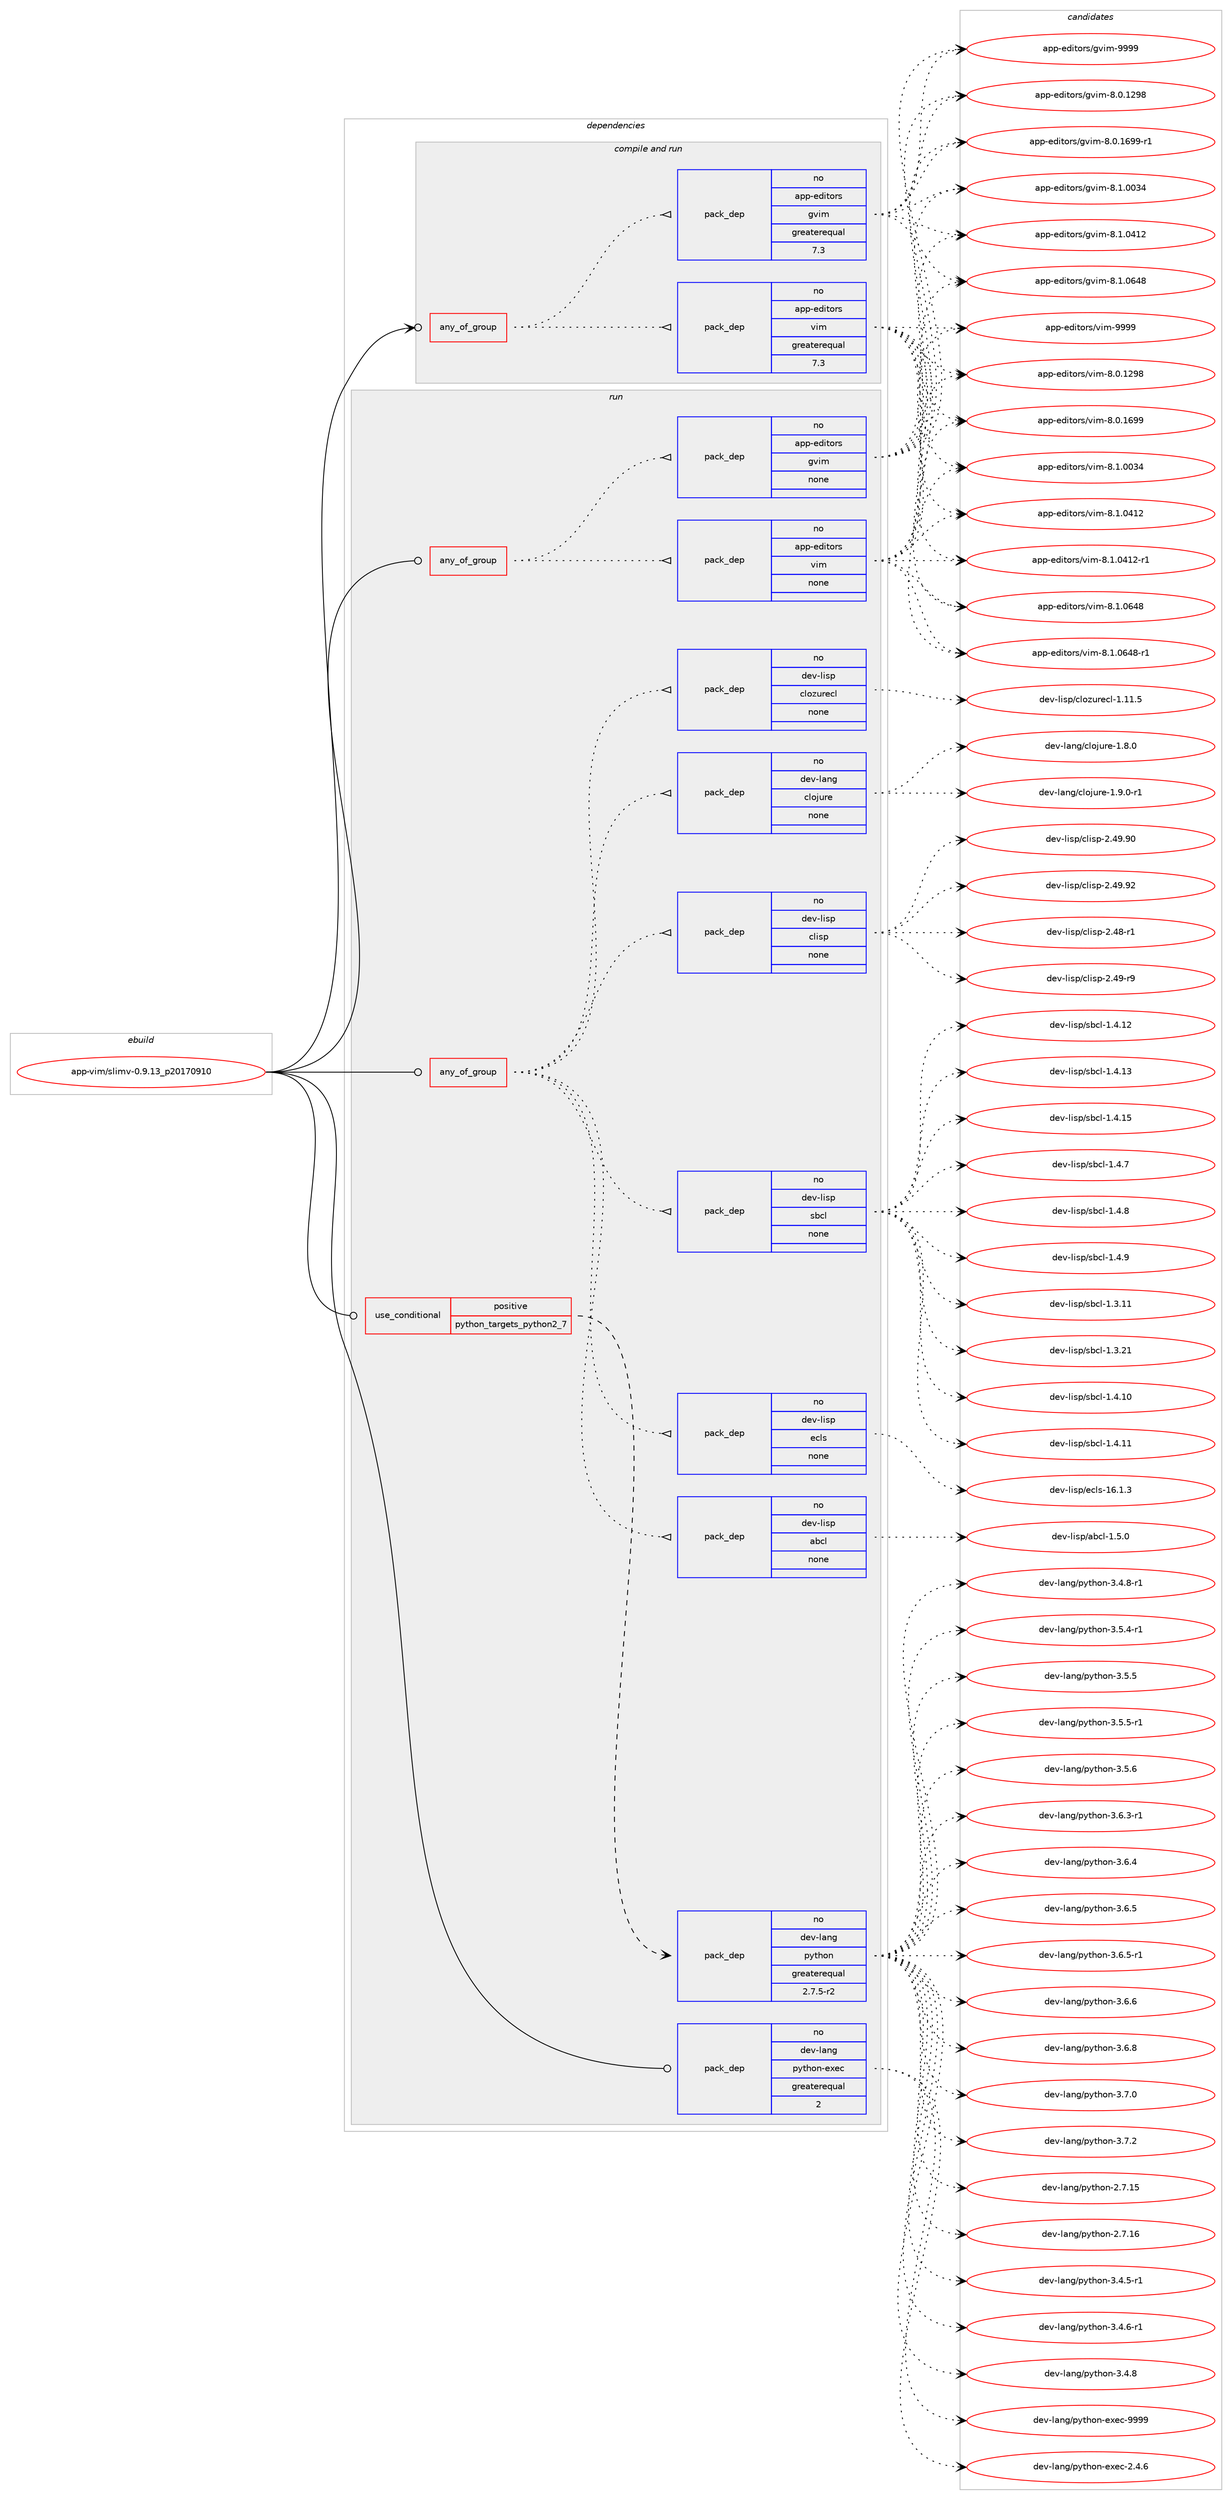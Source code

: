digraph prolog {

# *************
# Graph options
# *************

newrank=true;
concentrate=true;
compound=true;
graph [rankdir=LR,fontname=Helvetica,fontsize=10,ranksep=1.5];#, ranksep=2.5, nodesep=0.2];
edge  [arrowhead=vee];
node  [fontname=Helvetica,fontsize=10];

# **********
# The ebuild
# **********

subgraph cluster_leftcol {
color=gray;
rank=same;
label=<<i>ebuild</i>>;
id [label="app-vim/slimv-0.9.13_p20170910", color=red, width=4, href="../app-vim/slimv-0.9.13_p20170910.svg"];
}

# ****************
# The dependencies
# ****************

subgraph cluster_midcol {
color=gray;
label=<<i>dependencies</i>>;
subgraph cluster_compile {
fillcolor="#eeeeee";
style=filled;
label=<<i>compile</i>>;
}
subgraph cluster_compileandrun {
fillcolor="#eeeeee";
style=filled;
label=<<i>compile and run</i>>;
subgraph any20212 {
dependency1314618 [label=<<TABLE BORDER="0" CELLBORDER="1" CELLSPACING="0" CELLPADDING="4"><TR><TD CELLPADDING="10">any_of_group</TD></TR></TABLE>>, shape=none, color=red];subgraph pack937446 {
dependency1314619 [label=<<TABLE BORDER="0" CELLBORDER="1" CELLSPACING="0" CELLPADDING="4" WIDTH="220"><TR><TD ROWSPAN="6" CELLPADDING="30">pack_dep</TD></TR><TR><TD WIDTH="110">no</TD></TR><TR><TD>app-editors</TD></TR><TR><TD>vim</TD></TR><TR><TD>greaterequal</TD></TR><TR><TD>7.3</TD></TR></TABLE>>, shape=none, color=blue];
}
dependency1314618:e -> dependency1314619:w [weight=20,style="dotted",arrowhead="oinv"];
subgraph pack937447 {
dependency1314620 [label=<<TABLE BORDER="0" CELLBORDER="1" CELLSPACING="0" CELLPADDING="4" WIDTH="220"><TR><TD ROWSPAN="6" CELLPADDING="30">pack_dep</TD></TR><TR><TD WIDTH="110">no</TD></TR><TR><TD>app-editors</TD></TR><TR><TD>gvim</TD></TR><TR><TD>greaterequal</TD></TR><TR><TD>7.3</TD></TR></TABLE>>, shape=none, color=blue];
}
dependency1314618:e -> dependency1314620:w [weight=20,style="dotted",arrowhead="oinv"];
}
id:e -> dependency1314618:w [weight=20,style="solid",arrowhead="odotvee"];
}
subgraph cluster_run {
fillcolor="#eeeeee";
style=filled;
label=<<i>run</i>>;
subgraph any20213 {
dependency1314621 [label=<<TABLE BORDER="0" CELLBORDER="1" CELLSPACING="0" CELLPADDING="4"><TR><TD CELLPADDING="10">any_of_group</TD></TR></TABLE>>, shape=none, color=red];subgraph pack937448 {
dependency1314622 [label=<<TABLE BORDER="0" CELLBORDER="1" CELLSPACING="0" CELLPADDING="4" WIDTH="220"><TR><TD ROWSPAN="6" CELLPADDING="30">pack_dep</TD></TR><TR><TD WIDTH="110">no</TD></TR><TR><TD>app-editors</TD></TR><TR><TD>vim</TD></TR><TR><TD>none</TD></TR><TR><TD></TD></TR></TABLE>>, shape=none, color=blue];
}
dependency1314621:e -> dependency1314622:w [weight=20,style="dotted",arrowhead="oinv"];
subgraph pack937449 {
dependency1314623 [label=<<TABLE BORDER="0" CELLBORDER="1" CELLSPACING="0" CELLPADDING="4" WIDTH="220"><TR><TD ROWSPAN="6" CELLPADDING="30">pack_dep</TD></TR><TR><TD WIDTH="110">no</TD></TR><TR><TD>app-editors</TD></TR><TR><TD>gvim</TD></TR><TR><TD>none</TD></TR><TR><TD></TD></TR></TABLE>>, shape=none, color=blue];
}
dependency1314621:e -> dependency1314623:w [weight=20,style="dotted",arrowhead="oinv"];
}
id:e -> dependency1314621:w [weight=20,style="solid",arrowhead="odot"];
subgraph any20214 {
dependency1314624 [label=<<TABLE BORDER="0" CELLBORDER="1" CELLSPACING="0" CELLPADDING="4"><TR><TD CELLPADDING="10">any_of_group</TD></TR></TABLE>>, shape=none, color=red];subgraph pack937450 {
dependency1314625 [label=<<TABLE BORDER="0" CELLBORDER="1" CELLSPACING="0" CELLPADDING="4" WIDTH="220"><TR><TD ROWSPAN="6" CELLPADDING="30">pack_dep</TD></TR><TR><TD WIDTH="110">no</TD></TR><TR><TD>dev-lisp</TD></TR><TR><TD>abcl</TD></TR><TR><TD>none</TD></TR><TR><TD></TD></TR></TABLE>>, shape=none, color=blue];
}
dependency1314624:e -> dependency1314625:w [weight=20,style="dotted",arrowhead="oinv"];
subgraph pack937451 {
dependency1314626 [label=<<TABLE BORDER="0" CELLBORDER="1" CELLSPACING="0" CELLPADDING="4" WIDTH="220"><TR><TD ROWSPAN="6" CELLPADDING="30">pack_dep</TD></TR><TR><TD WIDTH="110">no</TD></TR><TR><TD>dev-lisp</TD></TR><TR><TD>ecls</TD></TR><TR><TD>none</TD></TR><TR><TD></TD></TR></TABLE>>, shape=none, color=blue];
}
dependency1314624:e -> dependency1314626:w [weight=20,style="dotted",arrowhead="oinv"];
subgraph pack937452 {
dependency1314627 [label=<<TABLE BORDER="0" CELLBORDER="1" CELLSPACING="0" CELLPADDING="4" WIDTH="220"><TR><TD ROWSPAN="6" CELLPADDING="30">pack_dep</TD></TR><TR><TD WIDTH="110">no</TD></TR><TR><TD>dev-lisp</TD></TR><TR><TD>sbcl</TD></TR><TR><TD>none</TD></TR><TR><TD></TD></TR></TABLE>>, shape=none, color=blue];
}
dependency1314624:e -> dependency1314627:w [weight=20,style="dotted",arrowhead="oinv"];
subgraph pack937453 {
dependency1314628 [label=<<TABLE BORDER="0" CELLBORDER="1" CELLSPACING="0" CELLPADDING="4" WIDTH="220"><TR><TD ROWSPAN="6" CELLPADDING="30">pack_dep</TD></TR><TR><TD WIDTH="110">no</TD></TR><TR><TD>dev-lisp</TD></TR><TR><TD>clisp</TD></TR><TR><TD>none</TD></TR><TR><TD></TD></TR></TABLE>>, shape=none, color=blue];
}
dependency1314624:e -> dependency1314628:w [weight=20,style="dotted",arrowhead="oinv"];
subgraph pack937454 {
dependency1314629 [label=<<TABLE BORDER="0" CELLBORDER="1" CELLSPACING="0" CELLPADDING="4" WIDTH="220"><TR><TD ROWSPAN="6" CELLPADDING="30">pack_dep</TD></TR><TR><TD WIDTH="110">no</TD></TR><TR><TD>dev-lang</TD></TR><TR><TD>clojure</TD></TR><TR><TD>none</TD></TR><TR><TD></TD></TR></TABLE>>, shape=none, color=blue];
}
dependency1314624:e -> dependency1314629:w [weight=20,style="dotted",arrowhead="oinv"];
subgraph pack937455 {
dependency1314630 [label=<<TABLE BORDER="0" CELLBORDER="1" CELLSPACING="0" CELLPADDING="4" WIDTH="220"><TR><TD ROWSPAN="6" CELLPADDING="30">pack_dep</TD></TR><TR><TD WIDTH="110">no</TD></TR><TR><TD>dev-lisp</TD></TR><TR><TD>clozurecl</TD></TR><TR><TD>none</TD></TR><TR><TD></TD></TR></TABLE>>, shape=none, color=blue];
}
dependency1314624:e -> dependency1314630:w [weight=20,style="dotted",arrowhead="oinv"];
}
id:e -> dependency1314624:w [weight=20,style="solid",arrowhead="odot"];
subgraph cond356410 {
dependency1314631 [label=<<TABLE BORDER="0" CELLBORDER="1" CELLSPACING="0" CELLPADDING="4"><TR><TD ROWSPAN="3" CELLPADDING="10">use_conditional</TD></TR><TR><TD>positive</TD></TR><TR><TD>python_targets_python2_7</TD></TR></TABLE>>, shape=none, color=red];
subgraph pack937456 {
dependency1314632 [label=<<TABLE BORDER="0" CELLBORDER="1" CELLSPACING="0" CELLPADDING="4" WIDTH="220"><TR><TD ROWSPAN="6" CELLPADDING="30">pack_dep</TD></TR><TR><TD WIDTH="110">no</TD></TR><TR><TD>dev-lang</TD></TR><TR><TD>python</TD></TR><TR><TD>greaterequal</TD></TR><TR><TD>2.7.5-r2</TD></TR></TABLE>>, shape=none, color=blue];
}
dependency1314631:e -> dependency1314632:w [weight=20,style="dashed",arrowhead="vee"];
}
id:e -> dependency1314631:w [weight=20,style="solid",arrowhead="odot"];
subgraph pack937457 {
dependency1314633 [label=<<TABLE BORDER="0" CELLBORDER="1" CELLSPACING="0" CELLPADDING="4" WIDTH="220"><TR><TD ROWSPAN="6" CELLPADDING="30">pack_dep</TD></TR><TR><TD WIDTH="110">no</TD></TR><TR><TD>dev-lang</TD></TR><TR><TD>python-exec</TD></TR><TR><TD>greaterequal</TD></TR><TR><TD>2</TD></TR></TABLE>>, shape=none, color=blue];
}
id:e -> dependency1314633:w [weight=20,style="solid",arrowhead="odot"];
}
}

# **************
# The candidates
# **************

subgraph cluster_choices {
rank=same;
color=gray;
label=<<i>candidates</i>>;

subgraph choice937446 {
color=black;
nodesep=1;
choice971121124510110010511611111411547118105109455646484649505756 [label="app-editors/vim-8.0.1298", color=red, width=4,href="../app-editors/vim-8.0.1298.svg"];
choice971121124510110010511611111411547118105109455646484649545757 [label="app-editors/vim-8.0.1699", color=red, width=4,href="../app-editors/vim-8.0.1699.svg"];
choice971121124510110010511611111411547118105109455646494648485152 [label="app-editors/vim-8.1.0034", color=red, width=4,href="../app-editors/vim-8.1.0034.svg"];
choice971121124510110010511611111411547118105109455646494648524950 [label="app-editors/vim-8.1.0412", color=red, width=4,href="../app-editors/vim-8.1.0412.svg"];
choice9711211245101100105116111114115471181051094556464946485249504511449 [label="app-editors/vim-8.1.0412-r1", color=red, width=4,href="../app-editors/vim-8.1.0412-r1.svg"];
choice971121124510110010511611111411547118105109455646494648545256 [label="app-editors/vim-8.1.0648", color=red, width=4,href="../app-editors/vim-8.1.0648.svg"];
choice9711211245101100105116111114115471181051094556464946485452564511449 [label="app-editors/vim-8.1.0648-r1", color=red, width=4,href="../app-editors/vim-8.1.0648-r1.svg"];
choice9711211245101100105116111114115471181051094557575757 [label="app-editors/vim-9999", color=red, width=4,href="../app-editors/vim-9999.svg"];
dependency1314619:e -> choice971121124510110010511611111411547118105109455646484649505756:w [style=dotted,weight="100"];
dependency1314619:e -> choice971121124510110010511611111411547118105109455646484649545757:w [style=dotted,weight="100"];
dependency1314619:e -> choice971121124510110010511611111411547118105109455646494648485152:w [style=dotted,weight="100"];
dependency1314619:e -> choice971121124510110010511611111411547118105109455646494648524950:w [style=dotted,weight="100"];
dependency1314619:e -> choice9711211245101100105116111114115471181051094556464946485249504511449:w [style=dotted,weight="100"];
dependency1314619:e -> choice971121124510110010511611111411547118105109455646494648545256:w [style=dotted,weight="100"];
dependency1314619:e -> choice9711211245101100105116111114115471181051094556464946485452564511449:w [style=dotted,weight="100"];
dependency1314619:e -> choice9711211245101100105116111114115471181051094557575757:w [style=dotted,weight="100"];
}
subgraph choice937447 {
color=black;
nodesep=1;
choice971121124510110010511611111411547103118105109455646484649505756 [label="app-editors/gvim-8.0.1298", color=red, width=4,href="../app-editors/gvim-8.0.1298.svg"];
choice9711211245101100105116111114115471031181051094556464846495457574511449 [label="app-editors/gvim-8.0.1699-r1", color=red, width=4,href="../app-editors/gvim-8.0.1699-r1.svg"];
choice971121124510110010511611111411547103118105109455646494648485152 [label="app-editors/gvim-8.1.0034", color=red, width=4,href="../app-editors/gvim-8.1.0034.svg"];
choice971121124510110010511611111411547103118105109455646494648524950 [label="app-editors/gvim-8.1.0412", color=red, width=4,href="../app-editors/gvim-8.1.0412.svg"];
choice971121124510110010511611111411547103118105109455646494648545256 [label="app-editors/gvim-8.1.0648", color=red, width=4,href="../app-editors/gvim-8.1.0648.svg"];
choice9711211245101100105116111114115471031181051094557575757 [label="app-editors/gvim-9999", color=red, width=4,href="../app-editors/gvim-9999.svg"];
dependency1314620:e -> choice971121124510110010511611111411547103118105109455646484649505756:w [style=dotted,weight="100"];
dependency1314620:e -> choice9711211245101100105116111114115471031181051094556464846495457574511449:w [style=dotted,weight="100"];
dependency1314620:e -> choice971121124510110010511611111411547103118105109455646494648485152:w [style=dotted,weight="100"];
dependency1314620:e -> choice971121124510110010511611111411547103118105109455646494648524950:w [style=dotted,weight="100"];
dependency1314620:e -> choice971121124510110010511611111411547103118105109455646494648545256:w [style=dotted,weight="100"];
dependency1314620:e -> choice9711211245101100105116111114115471031181051094557575757:w [style=dotted,weight="100"];
}
subgraph choice937448 {
color=black;
nodesep=1;
choice971121124510110010511611111411547118105109455646484649505756 [label="app-editors/vim-8.0.1298", color=red, width=4,href="../app-editors/vim-8.0.1298.svg"];
choice971121124510110010511611111411547118105109455646484649545757 [label="app-editors/vim-8.0.1699", color=red, width=4,href="../app-editors/vim-8.0.1699.svg"];
choice971121124510110010511611111411547118105109455646494648485152 [label="app-editors/vim-8.1.0034", color=red, width=4,href="../app-editors/vim-8.1.0034.svg"];
choice971121124510110010511611111411547118105109455646494648524950 [label="app-editors/vim-8.1.0412", color=red, width=4,href="../app-editors/vim-8.1.0412.svg"];
choice9711211245101100105116111114115471181051094556464946485249504511449 [label="app-editors/vim-8.1.0412-r1", color=red, width=4,href="../app-editors/vim-8.1.0412-r1.svg"];
choice971121124510110010511611111411547118105109455646494648545256 [label="app-editors/vim-8.1.0648", color=red, width=4,href="../app-editors/vim-8.1.0648.svg"];
choice9711211245101100105116111114115471181051094556464946485452564511449 [label="app-editors/vim-8.1.0648-r1", color=red, width=4,href="../app-editors/vim-8.1.0648-r1.svg"];
choice9711211245101100105116111114115471181051094557575757 [label="app-editors/vim-9999", color=red, width=4,href="../app-editors/vim-9999.svg"];
dependency1314622:e -> choice971121124510110010511611111411547118105109455646484649505756:w [style=dotted,weight="100"];
dependency1314622:e -> choice971121124510110010511611111411547118105109455646484649545757:w [style=dotted,weight="100"];
dependency1314622:e -> choice971121124510110010511611111411547118105109455646494648485152:w [style=dotted,weight="100"];
dependency1314622:e -> choice971121124510110010511611111411547118105109455646494648524950:w [style=dotted,weight="100"];
dependency1314622:e -> choice9711211245101100105116111114115471181051094556464946485249504511449:w [style=dotted,weight="100"];
dependency1314622:e -> choice971121124510110010511611111411547118105109455646494648545256:w [style=dotted,weight="100"];
dependency1314622:e -> choice9711211245101100105116111114115471181051094556464946485452564511449:w [style=dotted,weight="100"];
dependency1314622:e -> choice9711211245101100105116111114115471181051094557575757:w [style=dotted,weight="100"];
}
subgraph choice937449 {
color=black;
nodesep=1;
choice971121124510110010511611111411547103118105109455646484649505756 [label="app-editors/gvim-8.0.1298", color=red, width=4,href="../app-editors/gvim-8.0.1298.svg"];
choice9711211245101100105116111114115471031181051094556464846495457574511449 [label="app-editors/gvim-8.0.1699-r1", color=red, width=4,href="../app-editors/gvim-8.0.1699-r1.svg"];
choice971121124510110010511611111411547103118105109455646494648485152 [label="app-editors/gvim-8.1.0034", color=red, width=4,href="../app-editors/gvim-8.1.0034.svg"];
choice971121124510110010511611111411547103118105109455646494648524950 [label="app-editors/gvim-8.1.0412", color=red, width=4,href="../app-editors/gvim-8.1.0412.svg"];
choice971121124510110010511611111411547103118105109455646494648545256 [label="app-editors/gvim-8.1.0648", color=red, width=4,href="../app-editors/gvim-8.1.0648.svg"];
choice9711211245101100105116111114115471031181051094557575757 [label="app-editors/gvim-9999", color=red, width=4,href="../app-editors/gvim-9999.svg"];
dependency1314623:e -> choice971121124510110010511611111411547103118105109455646484649505756:w [style=dotted,weight="100"];
dependency1314623:e -> choice9711211245101100105116111114115471031181051094556464846495457574511449:w [style=dotted,weight="100"];
dependency1314623:e -> choice971121124510110010511611111411547103118105109455646494648485152:w [style=dotted,weight="100"];
dependency1314623:e -> choice971121124510110010511611111411547103118105109455646494648524950:w [style=dotted,weight="100"];
dependency1314623:e -> choice971121124510110010511611111411547103118105109455646494648545256:w [style=dotted,weight="100"];
dependency1314623:e -> choice9711211245101100105116111114115471031181051094557575757:w [style=dotted,weight="100"];
}
subgraph choice937450 {
color=black;
nodesep=1;
choice1001011184510810511511247979899108454946534648 [label="dev-lisp/abcl-1.5.0", color=red, width=4,href="../dev-lisp/abcl-1.5.0.svg"];
dependency1314625:e -> choice1001011184510810511511247979899108454946534648:w [style=dotted,weight="100"];
}
subgraph choice937451 {
color=black;
nodesep=1;
choice10010111845108105115112471019910811545495446494651 [label="dev-lisp/ecls-16.1.3", color=red, width=4,href="../dev-lisp/ecls-16.1.3.svg"];
dependency1314626:e -> choice10010111845108105115112471019910811545495446494651:w [style=dotted,weight="100"];
}
subgraph choice937452 {
color=black;
nodesep=1;
choice1001011184510810511511247115989910845494651464949 [label="dev-lisp/sbcl-1.3.11", color=red, width=4,href="../dev-lisp/sbcl-1.3.11.svg"];
choice1001011184510810511511247115989910845494651465049 [label="dev-lisp/sbcl-1.3.21", color=red, width=4,href="../dev-lisp/sbcl-1.3.21.svg"];
choice1001011184510810511511247115989910845494652464948 [label="dev-lisp/sbcl-1.4.10", color=red, width=4,href="../dev-lisp/sbcl-1.4.10.svg"];
choice1001011184510810511511247115989910845494652464949 [label="dev-lisp/sbcl-1.4.11", color=red, width=4,href="../dev-lisp/sbcl-1.4.11.svg"];
choice1001011184510810511511247115989910845494652464950 [label="dev-lisp/sbcl-1.4.12", color=red, width=4,href="../dev-lisp/sbcl-1.4.12.svg"];
choice1001011184510810511511247115989910845494652464951 [label="dev-lisp/sbcl-1.4.13", color=red, width=4,href="../dev-lisp/sbcl-1.4.13.svg"];
choice1001011184510810511511247115989910845494652464953 [label="dev-lisp/sbcl-1.4.15", color=red, width=4,href="../dev-lisp/sbcl-1.4.15.svg"];
choice10010111845108105115112471159899108454946524655 [label="dev-lisp/sbcl-1.4.7", color=red, width=4,href="../dev-lisp/sbcl-1.4.7.svg"];
choice10010111845108105115112471159899108454946524656 [label="dev-lisp/sbcl-1.4.8", color=red, width=4,href="../dev-lisp/sbcl-1.4.8.svg"];
choice10010111845108105115112471159899108454946524657 [label="dev-lisp/sbcl-1.4.9", color=red, width=4,href="../dev-lisp/sbcl-1.4.9.svg"];
dependency1314627:e -> choice1001011184510810511511247115989910845494651464949:w [style=dotted,weight="100"];
dependency1314627:e -> choice1001011184510810511511247115989910845494651465049:w [style=dotted,weight="100"];
dependency1314627:e -> choice1001011184510810511511247115989910845494652464948:w [style=dotted,weight="100"];
dependency1314627:e -> choice1001011184510810511511247115989910845494652464949:w [style=dotted,weight="100"];
dependency1314627:e -> choice1001011184510810511511247115989910845494652464950:w [style=dotted,weight="100"];
dependency1314627:e -> choice1001011184510810511511247115989910845494652464951:w [style=dotted,weight="100"];
dependency1314627:e -> choice1001011184510810511511247115989910845494652464953:w [style=dotted,weight="100"];
dependency1314627:e -> choice10010111845108105115112471159899108454946524655:w [style=dotted,weight="100"];
dependency1314627:e -> choice10010111845108105115112471159899108454946524656:w [style=dotted,weight="100"];
dependency1314627:e -> choice10010111845108105115112471159899108454946524657:w [style=dotted,weight="100"];
}
subgraph choice937453 {
color=black;
nodesep=1;
choice10010111845108105115112479910810511511245504652564511449 [label="dev-lisp/clisp-2.48-r1", color=red, width=4,href="../dev-lisp/clisp-2.48-r1.svg"];
choice10010111845108105115112479910810511511245504652574511457 [label="dev-lisp/clisp-2.49-r9", color=red, width=4,href="../dev-lisp/clisp-2.49-r9.svg"];
choice1001011184510810511511247991081051151124550465257465748 [label="dev-lisp/clisp-2.49.90", color=red, width=4,href="../dev-lisp/clisp-2.49.90.svg"];
choice1001011184510810511511247991081051151124550465257465750 [label="dev-lisp/clisp-2.49.92", color=red, width=4,href="../dev-lisp/clisp-2.49.92.svg"];
dependency1314628:e -> choice10010111845108105115112479910810511511245504652564511449:w [style=dotted,weight="100"];
dependency1314628:e -> choice10010111845108105115112479910810511511245504652574511457:w [style=dotted,weight="100"];
dependency1314628:e -> choice1001011184510810511511247991081051151124550465257465748:w [style=dotted,weight="100"];
dependency1314628:e -> choice1001011184510810511511247991081051151124550465257465750:w [style=dotted,weight="100"];
}
subgraph choice937454 {
color=black;
nodesep=1;
choice10010111845108971101034799108111106117114101454946564648 [label="dev-lang/clojure-1.8.0", color=red, width=4,href="../dev-lang/clojure-1.8.0.svg"];
choice100101118451089711010347991081111061171141014549465746484511449 [label="dev-lang/clojure-1.9.0-r1", color=red, width=4,href="../dev-lang/clojure-1.9.0-r1.svg"];
dependency1314629:e -> choice10010111845108971101034799108111106117114101454946564648:w [style=dotted,weight="100"];
dependency1314629:e -> choice100101118451089711010347991081111061171141014549465746484511449:w [style=dotted,weight="100"];
}
subgraph choice937455 {
color=black;
nodesep=1;
choice1001011184510810511511247991081111221171141019910845494649494653 [label="dev-lisp/clozurecl-1.11.5", color=red, width=4,href="../dev-lisp/clozurecl-1.11.5.svg"];
dependency1314630:e -> choice1001011184510810511511247991081111221171141019910845494649494653:w [style=dotted,weight="100"];
}
subgraph choice937456 {
color=black;
nodesep=1;
choice10010111845108971101034711212111610411111045504655464953 [label="dev-lang/python-2.7.15", color=red, width=4,href="../dev-lang/python-2.7.15.svg"];
choice10010111845108971101034711212111610411111045504655464954 [label="dev-lang/python-2.7.16", color=red, width=4,href="../dev-lang/python-2.7.16.svg"];
choice1001011184510897110103471121211161041111104551465246534511449 [label="dev-lang/python-3.4.5-r1", color=red, width=4,href="../dev-lang/python-3.4.5-r1.svg"];
choice1001011184510897110103471121211161041111104551465246544511449 [label="dev-lang/python-3.4.6-r1", color=red, width=4,href="../dev-lang/python-3.4.6-r1.svg"];
choice100101118451089711010347112121116104111110455146524656 [label="dev-lang/python-3.4.8", color=red, width=4,href="../dev-lang/python-3.4.8.svg"];
choice1001011184510897110103471121211161041111104551465246564511449 [label="dev-lang/python-3.4.8-r1", color=red, width=4,href="../dev-lang/python-3.4.8-r1.svg"];
choice1001011184510897110103471121211161041111104551465346524511449 [label="dev-lang/python-3.5.4-r1", color=red, width=4,href="../dev-lang/python-3.5.4-r1.svg"];
choice100101118451089711010347112121116104111110455146534653 [label="dev-lang/python-3.5.5", color=red, width=4,href="../dev-lang/python-3.5.5.svg"];
choice1001011184510897110103471121211161041111104551465346534511449 [label="dev-lang/python-3.5.5-r1", color=red, width=4,href="../dev-lang/python-3.5.5-r1.svg"];
choice100101118451089711010347112121116104111110455146534654 [label="dev-lang/python-3.5.6", color=red, width=4,href="../dev-lang/python-3.5.6.svg"];
choice1001011184510897110103471121211161041111104551465446514511449 [label="dev-lang/python-3.6.3-r1", color=red, width=4,href="../dev-lang/python-3.6.3-r1.svg"];
choice100101118451089711010347112121116104111110455146544652 [label="dev-lang/python-3.6.4", color=red, width=4,href="../dev-lang/python-3.6.4.svg"];
choice100101118451089711010347112121116104111110455146544653 [label="dev-lang/python-3.6.5", color=red, width=4,href="../dev-lang/python-3.6.5.svg"];
choice1001011184510897110103471121211161041111104551465446534511449 [label="dev-lang/python-3.6.5-r1", color=red, width=4,href="../dev-lang/python-3.6.5-r1.svg"];
choice100101118451089711010347112121116104111110455146544654 [label="dev-lang/python-3.6.6", color=red, width=4,href="../dev-lang/python-3.6.6.svg"];
choice100101118451089711010347112121116104111110455146544656 [label="dev-lang/python-3.6.8", color=red, width=4,href="../dev-lang/python-3.6.8.svg"];
choice100101118451089711010347112121116104111110455146554648 [label="dev-lang/python-3.7.0", color=red, width=4,href="../dev-lang/python-3.7.0.svg"];
choice100101118451089711010347112121116104111110455146554650 [label="dev-lang/python-3.7.2", color=red, width=4,href="../dev-lang/python-3.7.2.svg"];
dependency1314632:e -> choice10010111845108971101034711212111610411111045504655464953:w [style=dotted,weight="100"];
dependency1314632:e -> choice10010111845108971101034711212111610411111045504655464954:w [style=dotted,weight="100"];
dependency1314632:e -> choice1001011184510897110103471121211161041111104551465246534511449:w [style=dotted,weight="100"];
dependency1314632:e -> choice1001011184510897110103471121211161041111104551465246544511449:w [style=dotted,weight="100"];
dependency1314632:e -> choice100101118451089711010347112121116104111110455146524656:w [style=dotted,weight="100"];
dependency1314632:e -> choice1001011184510897110103471121211161041111104551465246564511449:w [style=dotted,weight="100"];
dependency1314632:e -> choice1001011184510897110103471121211161041111104551465346524511449:w [style=dotted,weight="100"];
dependency1314632:e -> choice100101118451089711010347112121116104111110455146534653:w [style=dotted,weight="100"];
dependency1314632:e -> choice1001011184510897110103471121211161041111104551465346534511449:w [style=dotted,weight="100"];
dependency1314632:e -> choice100101118451089711010347112121116104111110455146534654:w [style=dotted,weight="100"];
dependency1314632:e -> choice1001011184510897110103471121211161041111104551465446514511449:w [style=dotted,weight="100"];
dependency1314632:e -> choice100101118451089711010347112121116104111110455146544652:w [style=dotted,weight="100"];
dependency1314632:e -> choice100101118451089711010347112121116104111110455146544653:w [style=dotted,weight="100"];
dependency1314632:e -> choice1001011184510897110103471121211161041111104551465446534511449:w [style=dotted,weight="100"];
dependency1314632:e -> choice100101118451089711010347112121116104111110455146544654:w [style=dotted,weight="100"];
dependency1314632:e -> choice100101118451089711010347112121116104111110455146544656:w [style=dotted,weight="100"];
dependency1314632:e -> choice100101118451089711010347112121116104111110455146554648:w [style=dotted,weight="100"];
dependency1314632:e -> choice100101118451089711010347112121116104111110455146554650:w [style=dotted,weight="100"];
}
subgraph choice937457 {
color=black;
nodesep=1;
choice1001011184510897110103471121211161041111104510112010199455046524654 [label="dev-lang/python-exec-2.4.6", color=red, width=4,href="../dev-lang/python-exec-2.4.6.svg"];
choice10010111845108971101034711212111610411111045101120101994557575757 [label="dev-lang/python-exec-9999", color=red, width=4,href="../dev-lang/python-exec-9999.svg"];
dependency1314633:e -> choice1001011184510897110103471121211161041111104510112010199455046524654:w [style=dotted,weight="100"];
dependency1314633:e -> choice10010111845108971101034711212111610411111045101120101994557575757:w [style=dotted,weight="100"];
}
}

}
